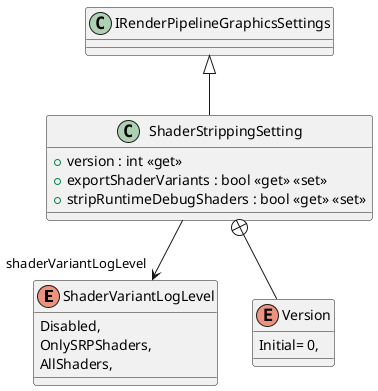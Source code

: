 @startuml
enum ShaderVariantLogLevel {
    Disabled,
    OnlySRPShaders,
    AllShaders,
}
class ShaderStrippingSetting {
    + version : int <<get>>
    + exportShaderVariants : bool <<get>> <<set>>
    + stripRuntimeDebugShaders : bool <<get>> <<set>>
}
enum Version {
    Initial= 0,
}
IRenderPipelineGraphicsSettings <|-- ShaderStrippingSetting
ShaderStrippingSetting --> "shaderVariantLogLevel" ShaderVariantLogLevel
ShaderStrippingSetting +-- Version
@enduml
